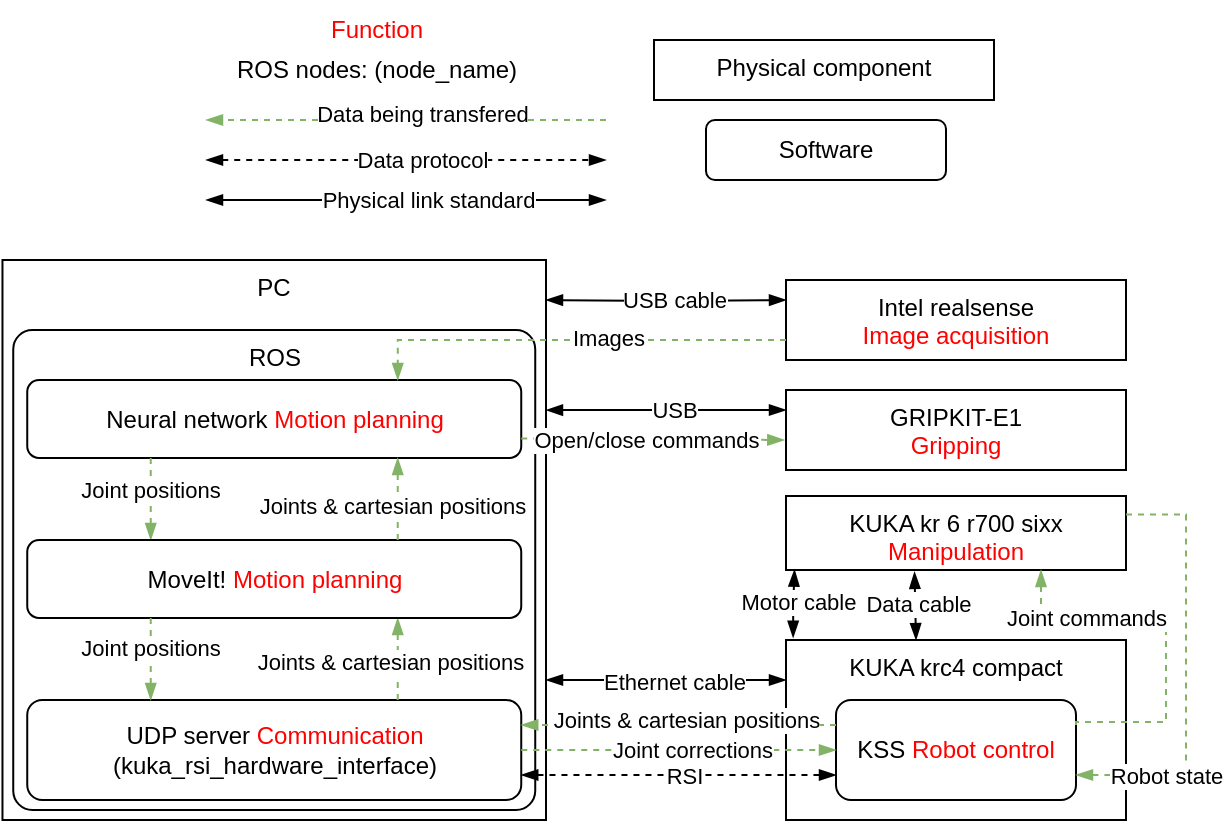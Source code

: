 <mxfile version="21.1.4" type="github">
  <diagram name="Side-1" id="D7HqKl3Z3gyon9UXmdIK">
    <mxGraphModel dx="1646" dy="1619" grid="1" gridSize="10" guides="1" tooltips="1" connect="1" arrows="1" fold="1" page="1" pageScale="1" pageWidth="827" pageHeight="1169" math="0" shadow="0">
      <root>
        <mxCell id="0" />
        <mxCell id="1" parent="0" />
        <mxCell id="BgE7IZgjUEUOgsatIoda-2" value="KUKA kr 6 r700 sixx&lt;br&gt;&lt;font color=&quot;#ff0000&quot;&gt;Manipulation&lt;/font&gt;" style="rounded=0;whiteSpace=wrap;html=1;verticalAlign=top;" vertex="1" parent="1">
          <mxGeometry x="310" y="-2" width="170" height="37" as="geometry" />
        </mxCell>
        <mxCell id="BgE7IZgjUEUOgsatIoda-4" value="" style="group" vertex="1" connectable="0" parent="1">
          <mxGeometry x="-30" y="-120" width="220" height="280" as="geometry" />
        </mxCell>
        <mxCell id="CZUTxU8bprXu9WcHHYoL-2" value="PC" style="rounded=0;whiteSpace=wrap;html=1;verticalAlign=top;" parent="BgE7IZgjUEUOgsatIoda-4" vertex="1">
          <mxGeometry x="-51.765" width="271.765" height="280" as="geometry" />
        </mxCell>
        <mxCell id="BgE7IZgjUEUOgsatIoda-3" value="ROS" style="rounded=1;whiteSpace=wrap;html=1;verticalAlign=top;arcSize=4;" vertex="1" parent="BgE7IZgjUEUOgsatIoda-4">
          <mxGeometry x="-46.38" y="35" width="261" height="240" as="geometry" />
        </mxCell>
        <mxCell id="BgE7IZgjUEUOgsatIoda-23" value="Neural network&amp;nbsp;&lt;font color=&quot;#ff0000&quot;&gt;Motion planning&lt;/font&gt;" style="rounded=1;whiteSpace=wrap;html=1;" vertex="1" parent="BgE7IZgjUEUOgsatIoda-4">
          <mxGeometry x="-39.382" y="60" width="247" height="39" as="geometry" />
        </mxCell>
        <mxCell id="BgE7IZgjUEUOgsatIoda-22" value="UDP server &lt;font color=&quot;#ff0000&quot;&gt;Communication&lt;/font&gt;&lt;br&gt;(kuka_rsi_hardware_interface)" style="rounded=1;whiteSpace=wrap;html=1;" vertex="1" parent="BgE7IZgjUEUOgsatIoda-4">
          <mxGeometry x="-39.382" y="220" width="247" height="50" as="geometry" />
        </mxCell>
        <mxCell id="BgE7IZgjUEUOgsatIoda-44" style="edgeStyle=orthogonalEdgeStyle;rounded=0;orthogonalLoop=1;jettySize=auto;html=1;exitX=0.25;exitY=1;exitDx=0;exitDy=0;dashed=1;endArrow=blockThin;endFill=1;startArrow=none;startFill=0;fillColor=#d5e8d4;strokeColor=#82b366;entryX=0.25;entryY=0;entryDx=0;entryDy=0;" edge="1" parent="BgE7IZgjUEUOgsatIoda-4" source="BgE7IZgjUEUOgsatIoda-23" target="BgE7IZgjUEUOgsatIoda-66">
          <mxGeometry relative="1" as="geometry">
            <mxPoint x="271.765" y="-60" as="sourcePoint" />
            <mxPoint x="-110" y="130" as="targetPoint" />
          </mxGeometry>
        </mxCell>
        <mxCell id="BgE7IZgjUEUOgsatIoda-45" value="Joint positions" style="edgeLabel;html=1;align=center;verticalAlign=middle;resizable=0;points=[];" vertex="1" connectable="0" parent="BgE7IZgjUEUOgsatIoda-44">
          <mxGeometry x="0.114" y="1" relative="1" as="geometry">
            <mxPoint x="-2" y="-7" as="offset" />
          </mxGeometry>
        </mxCell>
        <mxCell id="BgE7IZgjUEUOgsatIoda-47" style="edgeStyle=orthogonalEdgeStyle;rounded=0;orthogonalLoop=1;jettySize=auto;html=1;exitX=0.75;exitY=0;exitDx=0;exitDy=0;dashed=1;endArrow=blockThin;endFill=1;startArrow=none;startFill=0;fillColor=#d5e8d4;strokeColor=#82b366;entryX=0.75;entryY=1;entryDx=0;entryDy=0;" edge="1" parent="BgE7IZgjUEUOgsatIoda-4" source="BgE7IZgjUEUOgsatIoda-22" target="BgE7IZgjUEUOgsatIoda-66">
          <mxGeometry relative="1" as="geometry">
            <mxPoint x="270" y="-50" as="sourcePoint" />
            <mxPoint x="270" y="190" as="targetPoint" />
            <Array as="points" />
          </mxGeometry>
        </mxCell>
        <mxCell id="BgE7IZgjUEUOgsatIoda-48" value="Joints &amp;amp; cartesian positions" style="edgeLabel;html=1;align=center;verticalAlign=middle;resizable=0;points=[];" vertex="1" connectable="0" parent="BgE7IZgjUEUOgsatIoda-47">
          <mxGeometry x="0.114" y="1" relative="1" as="geometry">
            <mxPoint x="-3" y="4" as="offset" />
          </mxGeometry>
        </mxCell>
        <mxCell id="BgE7IZgjUEUOgsatIoda-66" value="MoveIt! &lt;font color=&quot;#ff0000&quot;&gt;Motion planning&lt;/font&gt;" style="rounded=1;whiteSpace=wrap;html=1;" vertex="1" parent="BgE7IZgjUEUOgsatIoda-4">
          <mxGeometry x="-39.382" y="140" width="247" height="39" as="geometry" />
        </mxCell>
        <mxCell id="BgE7IZgjUEUOgsatIoda-68" style="edgeStyle=orthogonalEdgeStyle;rounded=0;orthogonalLoop=1;jettySize=auto;html=1;exitX=0.75;exitY=0;exitDx=0;exitDy=0;dashed=1;endArrow=blockThin;endFill=1;startArrow=none;startFill=0;fillColor=#d5e8d4;strokeColor=#82b366;entryX=0.75;entryY=1;entryDx=0;entryDy=0;" edge="1" parent="BgE7IZgjUEUOgsatIoda-4" source="BgE7IZgjUEUOgsatIoda-66" target="BgE7IZgjUEUOgsatIoda-23">
          <mxGeometry relative="1" as="geometry">
            <mxPoint x="32" y="114" as="sourcePoint" />
            <mxPoint x="32" y="150" as="targetPoint" />
          </mxGeometry>
        </mxCell>
        <mxCell id="BgE7IZgjUEUOgsatIoda-69" value="Joints &amp;amp; cartesian positions" style="edgeLabel;html=1;align=center;verticalAlign=middle;resizable=0;points=[];" vertex="1" connectable="0" parent="BgE7IZgjUEUOgsatIoda-68">
          <mxGeometry x="0.114" y="1" relative="1" as="geometry">
            <mxPoint x="-2" y="6" as="offset" />
          </mxGeometry>
        </mxCell>
        <mxCell id="BgE7IZgjUEUOgsatIoda-71" style="edgeStyle=orthogonalEdgeStyle;rounded=0;orthogonalLoop=1;jettySize=auto;html=1;exitX=0.25;exitY=1;exitDx=0;exitDy=0;dashed=1;endArrow=blockThin;endFill=1;startArrow=none;startFill=0;fillColor=#d5e8d4;strokeColor=#82b366;entryX=0.25;entryY=0;entryDx=0;entryDy=0;" edge="1" parent="BgE7IZgjUEUOgsatIoda-4" source="BgE7IZgjUEUOgsatIoda-66" target="BgE7IZgjUEUOgsatIoda-22">
          <mxGeometry relative="1" as="geometry">
            <mxPoint x="32" y="114" as="sourcePoint" />
            <mxPoint x="32" y="150" as="targetPoint" />
          </mxGeometry>
        </mxCell>
        <mxCell id="BgE7IZgjUEUOgsatIoda-72" value="Joint positions" style="edgeLabel;html=1;align=center;verticalAlign=middle;resizable=0;points=[];" vertex="1" connectable="0" parent="BgE7IZgjUEUOgsatIoda-71">
          <mxGeometry x="0.114" y="1" relative="1" as="geometry">
            <mxPoint x="-2" y="-8" as="offset" />
          </mxGeometry>
        </mxCell>
        <mxCell id="BgE7IZgjUEUOgsatIoda-6" value="" style="group;points=[[0,0,0,0,0],[0,0.25,0,0,0],[0,0.5,0,0,0],[0,0.75,0,0,0],[0,1,0,0,0],[0.25,0,0,0,0],[0.25,1,0,0,0],[0.5,0,0,0,0],[0.5,1,0,0,0],[0.75,0,0,0,0],[0.75,1,0,0,0],[1,0,0,0,0],[1,0.25,0,0,0],[1,0.5,0,0,0],[1,0.75,0,0,0],[1,1,0,0,0]];" vertex="1" connectable="0" parent="1">
          <mxGeometry x="310" y="40" width="170" height="120" as="geometry" />
        </mxCell>
        <mxCell id="BgE7IZgjUEUOgsatIoda-1" value="KUKA krc4 compact" style="rounded=0;whiteSpace=wrap;html=1;verticalAlign=top;" vertex="1" parent="BgE7IZgjUEUOgsatIoda-6">
          <mxGeometry y="30" width="170" height="90" as="geometry" />
        </mxCell>
        <mxCell id="BgE7IZgjUEUOgsatIoda-5" value="KSS &lt;font color=&quot;#ff0000&quot;&gt;Robot control&lt;/font&gt;" style="rounded=1;whiteSpace=wrap;html=1;" vertex="1" parent="BgE7IZgjUEUOgsatIoda-6">
          <mxGeometry x="25" y="60" width="120" height="50" as="geometry" />
        </mxCell>
        <mxCell id="BgE7IZgjUEUOgsatIoda-9" style="edgeStyle=orthogonalEdgeStyle;rounded=0;orthogonalLoop=1;jettySize=auto;html=1;exitX=1;exitY=0.75;exitDx=0;exitDy=0;endArrow=blockThin;endFill=1;startArrow=blockThin;startFill=1;" edge="1" parent="1" source="CZUTxU8bprXu9WcHHYoL-2">
          <mxGeometry relative="1" as="geometry">
            <mxPoint x="310" y="90" as="targetPoint" />
          </mxGeometry>
        </mxCell>
        <mxCell id="BgE7IZgjUEUOgsatIoda-12" value="Ethernet cable" style="edgeLabel;html=1;align=center;verticalAlign=middle;resizable=0;points=[];" vertex="1" connectable="0" parent="BgE7IZgjUEUOgsatIoda-9">
          <mxGeometry x="0.175" relative="1" as="geometry">
            <mxPoint x="-7" as="offset" />
          </mxGeometry>
        </mxCell>
        <mxCell id="BgE7IZgjUEUOgsatIoda-10" style="edgeStyle=orthogonalEdgeStyle;rounded=0;orthogonalLoop=1;jettySize=auto;html=1;endArrow=blockThin;endFill=1;startArrow=blockThin;startFill=1;exitX=0.021;exitY=-0.013;exitDx=0;exitDy=0;exitPerimeter=0;entryX=0.025;entryY=0.995;entryDx=0;entryDy=0;entryPerimeter=0;" edge="1" parent="1" source="BgE7IZgjUEUOgsatIoda-1" target="BgE7IZgjUEUOgsatIoda-2">
          <mxGeometry relative="1" as="geometry">
            <mxPoint x="310" y="60" as="sourcePoint" />
            <mxPoint x="314" y="36" as="targetPoint" />
            <Array as="points">
              <mxPoint x="314" y="53" />
              <mxPoint x="314" y="53" />
            </Array>
          </mxGeometry>
        </mxCell>
        <mxCell id="BgE7IZgjUEUOgsatIoda-49" value="Motor cable " style="edgeLabel;html=1;align=center;verticalAlign=middle;resizable=0;points=[];" vertex="1" connectable="0" parent="BgE7IZgjUEUOgsatIoda-10">
          <mxGeometry x="0.248" y="-1" relative="1" as="geometry">
            <mxPoint y="3" as="offset" />
          </mxGeometry>
        </mxCell>
        <mxCell id="BgE7IZgjUEUOgsatIoda-26" style="edgeStyle=orthogonalEdgeStyle;rounded=0;orthogonalLoop=1;jettySize=auto;html=1;exitX=1;exitY=0.75;exitDx=0;exitDy=0;entryX=0;entryY=0.75;entryDx=0;entryDy=0;dashed=1;endArrow=blockThin;endFill=1;startArrow=blockThin;startFill=1;" edge="1" parent="1" source="BgE7IZgjUEUOgsatIoda-22" target="BgE7IZgjUEUOgsatIoda-5">
          <mxGeometry relative="1" as="geometry" />
        </mxCell>
        <mxCell id="BgE7IZgjUEUOgsatIoda-27" value="RSI" style="edgeLabel;html=1;align=center;verticalAlign=middle;resizable=0;points=[];" vertex="1" connectable="0" parent="BgE7IZgjUEUOgsatIoda-26">
          <mxGeometry x="0.239" relative="1" as="geometry">
            <mxPoint x="-16" as="offset" />
          </mxGeometry>
        </mxCell>
        <mxCell id="BgE7IZgjUEUOgsatIoda-28" style="edgeStyle=orthogonalEdgeStyle;rounded=0;orthogonalLoop=1;jettySize=auto;html=1;exitX=0;exitY=0.25;exitDx=0;exitDy=0;dashed=1;endArrow=blockThin;endFill=1;startArrow=none;startFill=0;fillColor=#d5e8d4;strokeColor=#82b366;entryX=1;entryY=0.25;entryDx=0;entryDy=0;" edge="1" parent="1" source="BgE7IZgjUEUOgsatIoda-5" target="BgE7IZgjUEUOgsatIoda-22">
          <mxGeometry relative="1" as="geometry">
            <mxPoint x="172" y="111" as="sourcePoint" />
            <mxPoint x="300" y="112" as="targetPoint" />
          </mxGeometry>
        </mxCell>
        <mxCell id="BgE7IZgjUEUOgsatIoda-29" value="Joints &amp;amp; cartesian positions" style="edgeLabel;html=1;align=center;verticalAlign=middle;resizable=0;points=[];" vertex="1" connectable="0" parent="BgE7IZgjUEUOgsatIoda-28">
          <mxGeometry x="0.114" y="1" relative="1" as="geometry">
            <mxPoint x="12" y="-4" as="offset" />
          </mxGeometry>
        </mxCell>
        <mxCell id="BgE7IZgjUEUOgsatIoda-30" value="ROS nodes: (node_name)&lt;br&gt;" style="text;html=1;align=center;verticalAlign=middle;resizable=0;points=[];autosize=1;strokeColor=none;fillColor=none;" vertex="1" parent="1">
          <mxGeometry x="25" y="-230" width="160" height="30" as="geometry" />
        </mxCell>
        <mxCell id="BgE7IZgjUEUOgsatIoda-33" style="edgeStyle=orthogonalEdgeStyle;rounded=0;orthogonalLoop=1;jettySize=auto;html=1;exitX=0;exitY=0.25;exitDx=0;exitDy=0;dashed=1;endArrow=blockThin;endFill=1;startArrow=none;startFill=0;fillColor=#d5e8d4;strokeColor=#82b366;entryX=1;entryY=0.25;entryDx=0;entryDy=0;" edge="1" parent="1">
          <mxGeometry relative="1" as="geometry">
            <mxPoint x="220" y="-190" as="sourcePoint" />
            <mxPoint x="20" y="-190" as="targetPoint" />
          </mxGeometry>
        </mxCell>
        <mxCell id="BgE7IZgjUEUOgsatIoda-34" value="Data being transfered" style="edgeLabel;html=1;align=center;verticalAlign=middle;resizable=0;points=[];" vertex="1" connectable="0" parent="BgE7IZgjUEUOgsatIoda-33">
          <mxGeometry x="0.114" y="1" relative="1" as="geometry">
            <mxPoint x="19" y="-4" as="offset" />
          </mxGeometry>
        </mxCell>
        <mxCell id="BgE7IZgjUEUOgsatIoda-35" style="edgeStyle=orthogonalEdgeStyle;rounded=0;orthogonalLoop=1;jettySize=auto;html=1;exitX=1;exitY=0.75;exitDx=0;exitDy=0;entryX=0;entryY=0.75;entryDx=0;entryDy=0;dashed=1;endArrow=blockThin;endFill=1;startArrow=blockThin;startFill=1;" edge="1" parent="1">
          <mxGeometry relative="1" as="geometry">
            <mxPoint x="20" y="-170" as="sourcePoint" />
            <mxPoint x="220" y="-170" as="targetPoint" />
          </mxGeometry>
        </mxCell>
        <mxCell id="BgE7IZgjUEUOgsatIoda-36" value="Data protocol" style="edgeLabel;html=1;align=center;verticalAlign=middle;resizable=0;points=[];" vertex="1" connectable="0" parent="BgE7IZgjUEUOgsatIoda-35">
          <mxGeometry x="0.239" relative="1" as="geometry">
            <mxPoint x="-16" as="offset" />
          </mxGeometry>
        </mxCell>
        <mxCell id="BgE7IZgjUEUOgsatIoda-37" style="edgeStyle=orthogonalEdgeStyle;rounded=0;orthogonalLoop=1;jettySize=auto;html=1;exitX=1;exitY=0.25;exitDx=0;exitDy=0;endArrow=blockThin;endFill=1;startArrow=blockThin;startFill=1;" edge="1" parent="1">
          <mxGeometry relative="1" as="geometry">
            <mxPoint x="20" y="-150" as="sourcePoint" />
            <mxPoint x="220" y="-150" as="targetPoint" />
          </mxGeometry>
        </mxCell>
        <mxCell id="BgE7IZgjUEUOgsatIoda-38" value="Physical link standard" style="edgeLabel;html=1;align=center;verticalAlign=middle;resizable=0;points=[];" vertex="1" connectable="0" parent="BgE7IZgjUEUOgsatIoda-37">
          <mxGeometry x="0.175" relative="1" as="geometry">
            <mxPoint x="-7" as="offset" />
          </mxGeometry>
        </mxCell>
        <mxCell id="BgE7IZgjUEUOgsatIoda-39" value="" style="group;points=[[0,0,0,0,0],[0,0.25,0,0,0],[0,0.5,0,0,0],[0,0.75,0,0,0],[0,1,0,0,0],[0.25,0,0,0,0],[0.25,1,0,0,0],[0.5,0,0,0,0],[0.5,1,0,0,0],[0.75,0,0,0,0],[0.75,1,0,0,0],[1,0,0,0,0],[1,0.25,0,0,0],[1,0.5,0,0,0],[1,0.75,0,0,0],[1,1,0,0,0]];" vertex="1" connectable="0" parent="1">
          <mxGeometry x="244" y="-230" width="170" height="30" as="geometry" />
        </mxCell>
        <mxCell id="BgE7IZgjUEUOgsatIoda-40" value="Physical component" style="rounded=0;whiteSpace=wrap;html=1;verticalAlign=top;" vertex="1" parent="BgE7IZgjUEUOgsatIoda-39">
          <mxGeometry width="170" height="30" as="geometry" />
        </mxCell>
        <mxCell id="BgE7IZgjUEUOgsatIoda-42" value="Software" style="rounded=1;whiteSpace=wrap;html=1;" vertex="1" parent="1">
          <mxGeometry x="270" y="-190" width="120" height="30" as="geometry" />
        </mxCell>
        <mxCell id="BgE7IZgjUEUOgsatIoda-50" style="edgeStyle=orthogonalEdgeStyle;rounded=0;orthogonalLoop=1;jettySize=auto;html=1;endArrow=blockThin;endFill=1;startArrow=blockThin;startFill=1;entryX=0.378;entryY=1.026;entryDx=0;entryDy=0;entryPerimeter=0;" edge="1" parent="1">
          <mxGeometry relative="1" as="geometry">
            <mxPoint x="375" y="70" as="sourcePoint" />
            <mxPoint x="374.26" y="35.962" as="targetPoint" />
            <Array as="points" />
          </mxGeometry>
        </mxCell>
        <mxCell id="BgE7IZgjUEUOgsatIoda-51" value="Data cable " style="edgeLabel;html=1;align=center;verticalAlign=middle;resizable=0;points=[];" vertex="1" connectable="0" parent="BgE7IZgjUEUOgsatIoda-50">
          <mxGeometry x="0.248" y="-1" relative="1" as="geometry">
            <mxPoint y="3" as="offset" />
          </mxGeometry>
        </mxCell>
        <mxCell id="BgE7IZgjUEUOgsatIoda-52" style="edgeStyle=orthogonalEdgeStyle;rounded=0;orthogonalLoop=1;jettySize=auto;html=1;exitX=1;exitY=0.5;exitDx=0;exitDy=0;dashed=1;endArrow=blockThin;endFill=1;startArrow=none;startFill=0;fillColor=#d5e8d4;strokeColor=#82b366;entryX=0;entryY=0.5;entryDx=0;entryDy=0;" edge="1" parent="1" source="BgE7IZgjUEUOgsatIoda-22" target="BgE7IZgjUEUOgsatIoda-5">
          <mxGeometry relative="1" as="geometry">
            <mxPoint x="230" y="-180" as="sourcePoint" />
            <mxPoint x="30" y="-180" as="targetPoint" />
          </mxGeometry>
        </mxCell>
        <mxCell id="BgE7IZgjUEUOgsatIoda-53" value="Joint corrections" style="edgeLabel;html=1;align=center;verticalAlign=middle;resizable=0;points=[];" vertex="1" connectable="0" parent="BgE7IZgjUEUOgsatIoda-52">
          <mxGeometry x="0.114" y="1" relative="1" as="geometry">
            <mxPoint x="-2" y="1" as="offset" />
          </mxGeometry>
        </mxCell>
        <mxCell id="BgE7IZgjUEUOgsatIoda-54" value="Intel realsense&lt;br&gt;&lt;font color=&quot;#ff0000&quot;&gt;Image acquisition&lt;/font&gt;" style="rounded=0;whiteSpace=wrap;html=1;verticalAlign=top;" vertex="1" parent="1">
          <mxGeometry x="310" y="-110" width="170" height="40" as="geometry" />
        </mxCell>
        <mxCell id="BgE7IZgjUEUOgsatIoda-56" style="edgeStyle=orthogonalEdgeStyle;rounded=0;orthogonalLoop=1;jettySize=auto;html=1;endArrow=blockThin;endFill=1;startArrow=blockThin;startFill=1;entryX=0;entryY=0.25;entryDx=0;entryDy=0;" edge="1" parent="1" target="BgE7IZgjUEUOgsatIoda-54">
          <mxGeometry relative="1" as="geometry">
            <mxPoint x="190" y="-100" as="sourcePoint" />
            <mxPoint x="230" y="-140" as="targetPoint" />
          </mxGeometry>
        </mxCell>
        <mxCell id="BgE7IZgjUEUOgsatIoda-57" value="USB cable" style="edgeLabel;html=1;align=center;verticalAlign=middle;resizable=0;points=[];" vertex="1" connectable="0" parent="BgE7IZgjUEUOgsatIoda-56">
          <mxGeometry x="0.175" relative="1" as="geometry">
            <mxPoint x="-7" as="offset" />
          </mxGeometry>
        </mxCell>
        <mxCell id="BgE7IZgjUEUOgsatIoda-75" value="&lt;font color=&quot;#ff0000&quot;&gt;Function&lt;/font&gt;" style="text;html=1;align=center;verticalAlign=middle;resizable=0;points=[];autosize=1;strokeColor=none;fillColor=none;" vertex="1" parent="1">
          <mxGeometry x="70" y="-250" width="70" height="30" as="geometry" />
        </mxCell>
        <mxCell id="BgE7IZgjUEUOgsatIoda-76" value="GRIPKIT-E1&lt;br&gt;&lt;font color=&quot;#ff0000&quot;&gt;Gripping&lt;/font&gt;" style="rounded=0;whiteSpace=wrap;html=1;verticalAlign=top;" vertex="1" parent="1">
          <mxGeometry x="310" y="-55" width="170" height="40" as="geometry" />
        </mxCell>
        <mxCell id="BgE7IZgjUEUOgsatIoda-81" style="edgeStyle=orthogonalEdgeStyle;rounded=0;orthogonalLoop=1;jettySize=auto;html=1;exitX=0;exitY=0.75;exitDx=0;exitDy=0;dashed=1;endArrow=blockThin;endFill=1;startArrow=none;startFill=0;fillColor=#d5e8d4;strokeColor=#82b366;entryX=0.75;entryY=0;entryDx=0;entryDy=0;" edge="1" parent="1" source="BgE7IZgjUEUOgsatIoda-54" target="BgE7IZgjUEUOgsatIoda-23">
          <mxGeometry relative="1" as="geometry">
            <mxPoint x="230" y="-180" as="sourcePoint" />
            <mxPoint x="30" y="-180" as="targetPoint" />
            <Array as="points">
              <mxPoint x="116" y="-80" />
            </Array>
          </mxGeometry>
        </mxCell>
        <mxCell id="BgE7IZgjUEUOgsatIoda-82" value="Images" style="edgeLabel;html=1;align=center;verticalAlign=middle;resizable=0;points=[];" vertex="1" connectable="0" parent="BgE7IZgjUEUOgsatIoda-81">
          <mxGeometry x="0.114" y="1" relative="1" as="geometry">
            <mxPoint x="30" y="-2" as="offset" />
          </mxGeometry>
        </mxCell>
        <mxCell id="BgE7IZgjUEUOgsatIoda-86" style="edgeStyle=orthogonalEdgeStyle;rounded=0;orthogonalLoop=1;jettySize=auto;html=1;exitX=1;exitY=0.75;exitDx=0;exitDy=0;dashed=1;endArrow=blockThin;endFill=1;startArrow=none;startFill=0;fillColor=#d5e8d4;strokeColor=#82b366;entryX=-0.005;entryY=0.626;entryDx=0;entryDy=0;entryPerimeter=0;" edge="1" parent="1" source="BgE7IZgjUEUOgsatIoda-23" target="BgE7IZgjUEUOgsatIoda-76">
          <mxGeometry relative="1" as="geometry">
            <mxPoint x="230" y="-180" as="sourcePoint" />
            <mxPoint x="30" y="-180" as="targetPoint" />
          </mxGeometry>
        </mxCell>
        <mxCell id="BgE7IZgjUEUOgsatIoda-87" value="Open/close commands" style="edgeLabel;html=1;align=center;verticalAlign=middle;resizable=0;points=[];" vertex="1" connectable="0" parent="BgE7IZgjUEUOgsatIoda-86">
          <mxGeometry x="0.114" y="1" relative="1" as="geometry">
            <mxPoint x="-11" y="1" as="offset" />
          </mxGeometry>
        </mxCell>
        <mxCell id="BgE7IZgjUEUOgsatIoda-88" style="edgeStyle=orthogonalEdgeStyle;rounded=0;orthogonalLoop=1;jettySize=auto;html=1;exitX=1;exitY=0.268;exitDx=0;exitDy=0;endArrow=blockThin;endFill=1;startArrow=blockThin;startFill=1;entryX=0;entryY=0.25;entryDx=0;entryDy=0;exitPerimeter=0;" edge="1" parent="1" source="CZUTxU8bprXu9WcHHYoL-2" target="BgE7IZgjUEUOgsatIoda-76">
          <mxGeometry relative="1" as="geometry">
            <mxPoint x="30" y="-140" as="sourcePoint" />
            <mxPoint x="230" y="-140" as="targetPoint" />
          </mxGeometry>
        </mxCell>
        <mxCell id="BgE7IZgjUEUOgsatIoda-89" value="USB" style="edgeLabel;html=1;align=center;verticalAlign=middle;resizable=0;points=[];" vertex="1" connectable="0" parent="BgE7IZgjUEUOgsatIoda-88">
          <mxGeometry x="0.175" relative="1" as="geometry">
            <mxPoint x="-7" as="offset" />
          </mxGeometry>
        </mxCell>
        <mxCell id="BgE7IZgjUEUOgsatIoda-91" style="edgeStyle=orthogonalEdgeStyle;rounded=0;orthogonalLoop=1;jettySize=auto;html=1;dashed=1;endArrow=blockThin;endFill=1;startArrow=none;startFill=0;fillColor=#d5e8d4;strokeColor=#82b366;entryX=0.75;entryY=1;entryDx=0;entryDy=0;exitX=1;exitY=0.25;exitDx=0;exitDy=0;" edge="1" parent="1" source="BgE7IZgjUEUOgsatIoda-5" target="BgE7IZgjUEUOgsatIoda-2">
          <mxGeometry relative="1" as="geometry">
            <mxPoint x="455" y="129.25" as="sourcePoint" />
            <mxPoint x="480" y="30" as="targetPoint" />
            <Array as="points">
              <mxPoint x="455" y="111" />
              <mxPoint x="500" y="111" />
              <mxPoint x="500" y="60" />
              <mxPoint x="437" y="60" />
            </Array>
          </mxGeometry>
        </mxCell>
        <mxCell id="BgE7IZgjUEUOgsatIoda-92" value="Joint commands" style="edgeLabel;html=1;align=center;verticalAlign=middle;resizable=0;points=[];" vertex="1" connectable="0" parent="BgE7IZgjUEUOgsatIoda-91">
          <mxGeometry x="0.114" y="1" relative="1" as="geometry">
            <mxPoint x="-35" y="-2" as="offset" />
          </mxGeometry>
        </mxCell>
        <mxCell id="BgE7IZgjUEUOgsatIoda-95" style="edgeStyle=orthogonalEdgeStyle;rounded=0;orthogonalLoop=1;jettySize=auto;html=1;exitX=1;exitY=0.25;exitDx=0;exitDy=0;dashed=1;endArrow=blockThin;endFill=1;startArrow=none;startFill=0;fillColor=#d5e8d4;strokeColor=#82b366;entryX=1;entryY=0.75;entryDx=0;entryDy=0;" edge="1" parent="1" source="BgE7IZgjUEUOgsatIoda-2" target="BgE7IZgjUEUOgsatIoda-5">
          <mxGeometry relative="1" as="geometry">
            <mxPoint x="30" y="-180" as="sourcePoint" />
            <mxPoint x="230" y="-180" as="targetPoint" />
            <Array as="points">
              <mxPoint x="510" y="7" />
              <mxPoint x="510" y="138" />
            </Array>
          </mxGeometry>
        </mxCell>
        <mxCell id="BgE7IZgjUEUOgsatIoda-96" value="Robot state" style="edgeLabel;html=1;align=center;verticalAlign=middle;resizable=0;points=[];" vertex="1" connectable="0" parent="BgE7IZgjUEUOgsatIoda-95">
          <mxGeometry x="0.114" y="1" relative="1" as="geometry">
            <mxPoint x="-11" y="40" as="offset" />
          </mxGeometry>
        </mxCell>
      </root>
    </mxGraphModel>
  </diagram>
</mxfile>
